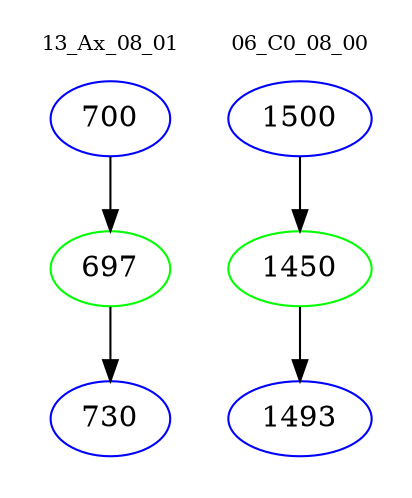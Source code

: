 digraph{
subgraph cluster_0 {
color = white
label = "13_Ax_08_01";
fontsize=10;
T0_700 [label="700", color="blue"]
T0_700 -> T0_697 [color="black"]
T0_697 [label="697", color="green"]
T0_697 -> T0_730 [color="black"]
T0_730 [label="730", color="blue"]
}
subgraph cluster_1 {
color = white
label = "06_C0_08_00";
fontsize=10;
T1_1500 [label="1500", color="blue"]
T1_1500 -> T1_1450 [color="black"]
T1_1450 [label="1450", color="green"]
T1_1450 -> T1_1493 [color="black"]
T1_1493 [label="1493", color="blue"]
}
}

